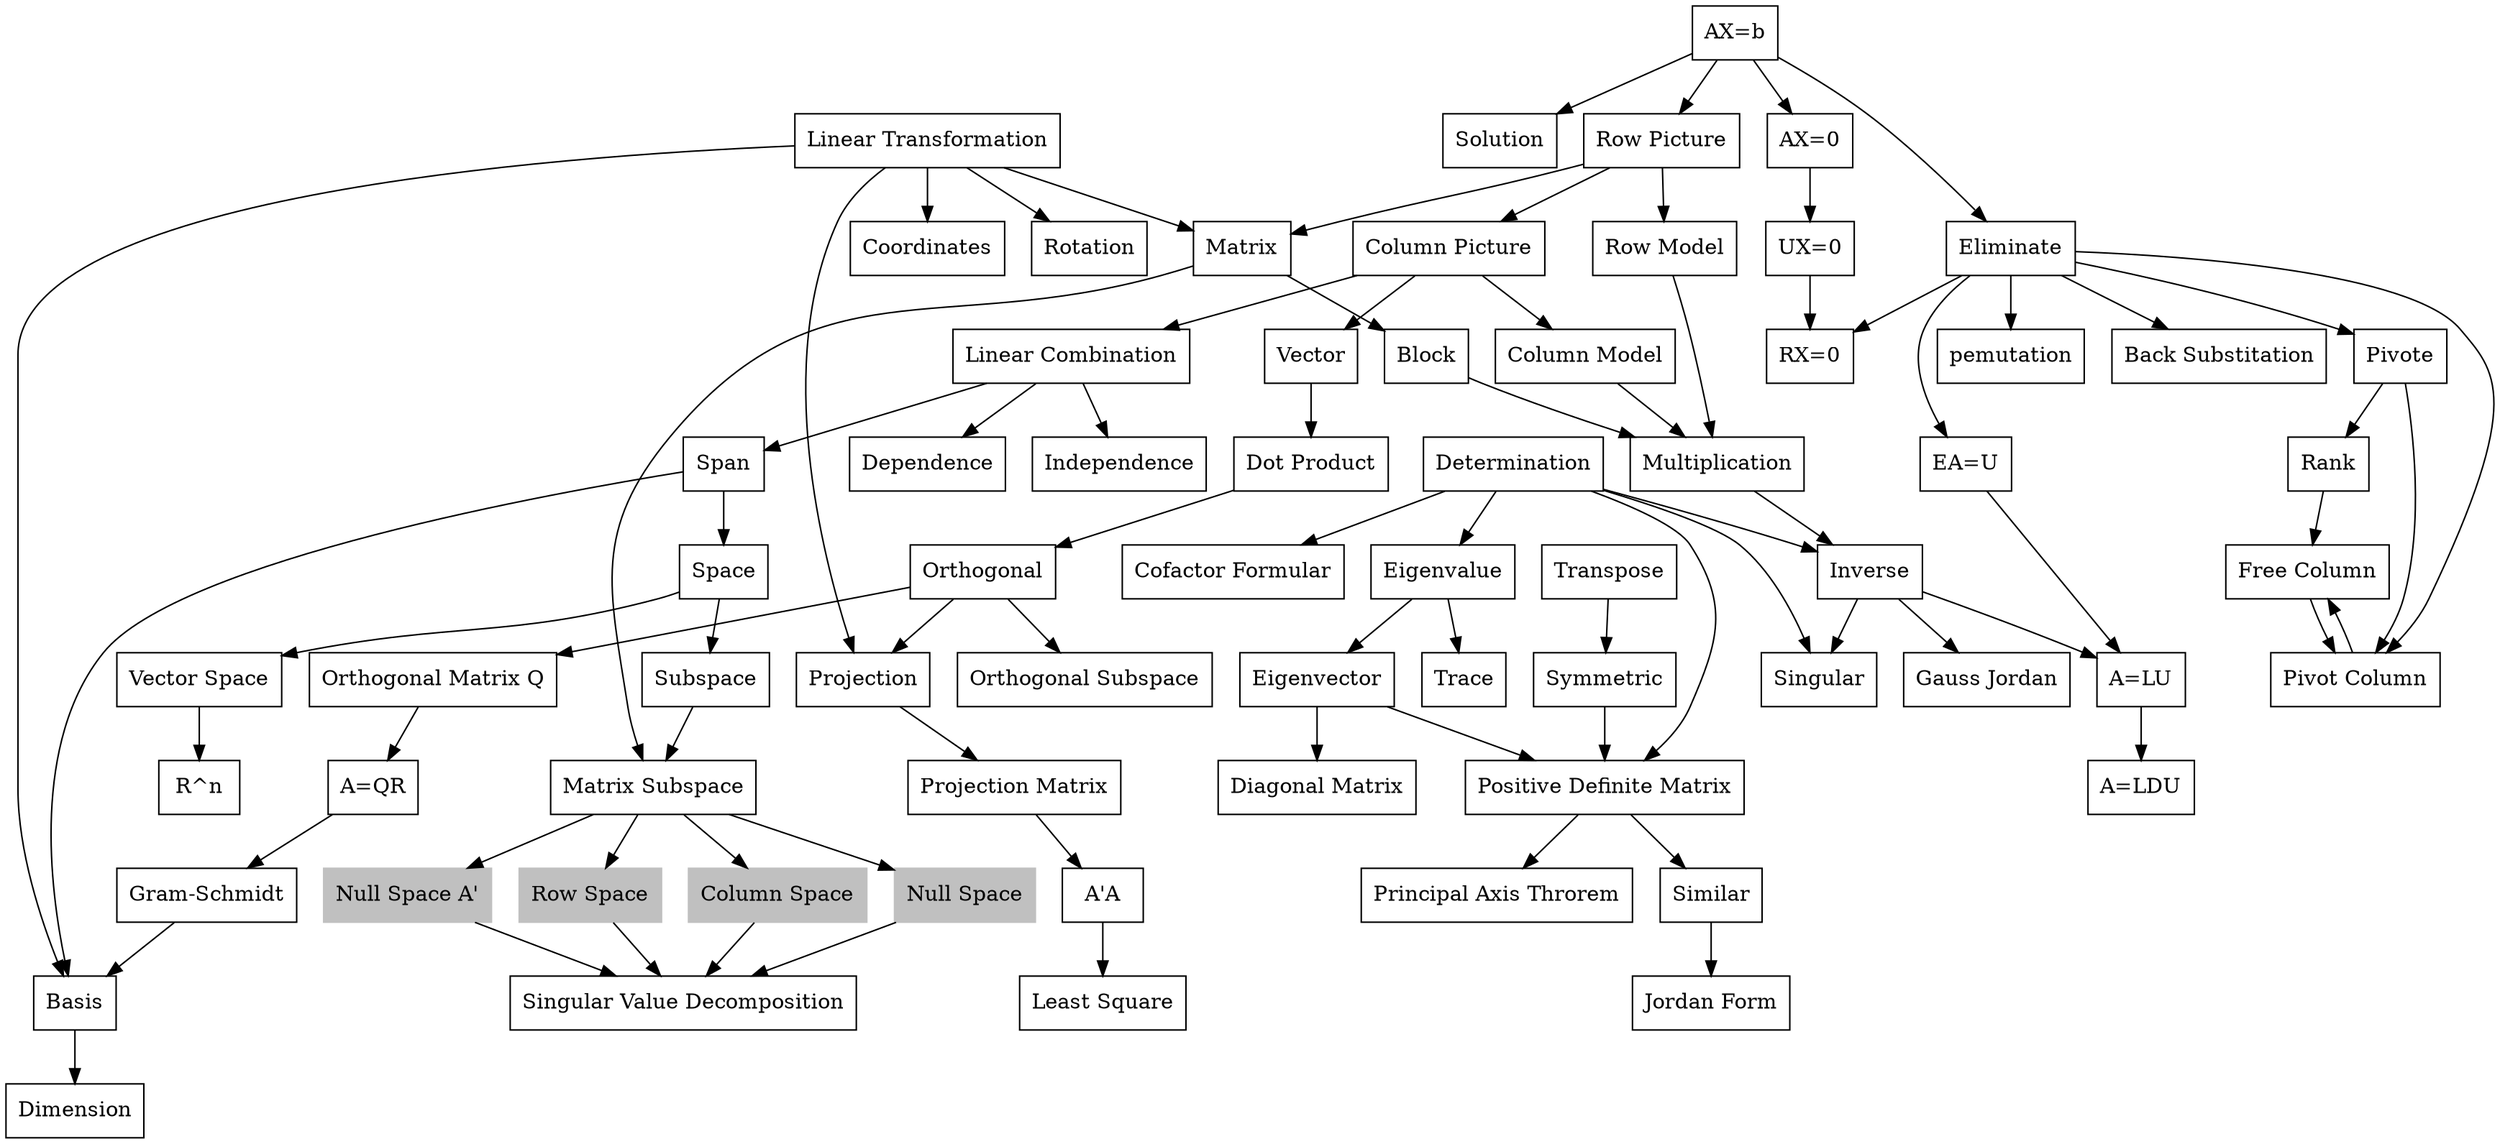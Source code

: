 //linear algebra key words
//graph
digraph{
	dpi = 320;
	node[shape=box]
	//lecture 1

	linear_combination[label="Linear Combination"];
	row_picture[label="Row Picture"];
	column_picture[label="Column Picture"];
	matrix[label="Matrix"];
	//lecture 2
	eliminate[label="Eliminate"];
	pivote[label="Pivote"];
	pemutation[label="pemutation"];
	back_substitation[label="Back Substitation"];
	ea_equ_u[label="EA=U"];
	//lecture 3
	column_model[label="Column Model"];
	row_model[label="Row Model"];
	block[label="Block"];
	multiplication[label="Multiplication"]
	inverse[label="Inverse"];
	singular[label="Singular"];
	Gauss_Jordan[label="Gauss Jordan"];
	//lecture 4
	a_equ_lu[label="A=LU"];
	a_equ_ldu[label="A=LDU"];
	//lecture 5
	transpose[label="Transpose"];
	symmetric[label="Symmetric"];
	r_n[label="R^n"];
	space[label="Space"];
	subspace[label="Subspace"];
	vector_space[label="Vector Space"];
	//lecture 6
	//lecture 7
	rank_[label="Rank"];
	pivot_column[label="Pivot Column"];
	free_column[label="Free Column"];
	ax_equ_0[label="AX=0"];
	ux_equ_0[label="UX=0"];
	rx_equ_0[label="RX=0"];
	//lecture 8
	ax_equ_b[label="AX=b"];
	solution[label="Solution"];
	//lecture 9
	dependence[label="Dependence"];
	independence[label="Independence"];
	span[label="Span"];
	basis[label="Basis"];
	dimension[label="Dimension"];
	//lecture 10
	matrix_subspace[label="Matrix Subspace"];
	subgraph matrix_sub_space{
		node[shape=box,style=filled,color=gray]
		color=red;
		
		row_space[label="Row Space"];
		column_space[label="Column Space"];
		null_space[label="Null Space"];
		null_space_a_t[label="Null Space A\'"];
		matrix_subspace->row_space;
		matrix_subspace->null_space_a_t;
		matrix_subspace->column_space;
		matrix_subspace->null_space;
	}
	//lecture 14
	vector[label="Vector"];
	orthogonal[label="Orthogonal"];
	orthogonal_subspace[label="Orthogonal Subspace"];
	dot_product[label="Dot Product"];
	//lecture 15
	projection[label="Projection"];
	projection_matrix[label="Projection Matrix"];
	least_square[label="Least Square"];
	a_t_a[label="A\'A"];
	//lecture 17
	orthogonal_matrix_q[label="Orthogonal Matrix Q"];
	a_equ_q_r[label="A=QR"];
	gram_schmidt[label="Gram-Schmidt"];
	//lecture 18
	determination[label="Determination"];
	cofactor_formular[label="Cofactor Formular"];
	//lecture 20
	//lecture 21 
	eigenvalue[label="Eigenvalue"];
	eigenvector[label="Eigenvector"];
	trace[label="Trace"];
	diagonal_matrix[label="Diagonal Matrix"];
	//lecture 23
	//lecture 24
	//lecture 25
	positive_definite_matrix[label="Positive Definite Matrix"];
	//lecture 26
	//lecture 27
	principal_axis_theorem[label="Principal Axis Throrem"];
	//lecture 28
	similar[label="Similar"];
	Jordan_Form[label="Jordan Form"];
	//lecture 29
	singular_value_decomposition[label="Singular Value Decomposition"];
	//lecture 30
	linear_transformation[label="Linear Transformation"];
	coordinates[label="Coordinates"];
	rotation[label="Rotation"];



	edge[]
	//lecture 1
	ax_equ_b->row_picture;
	row_picture->column_picture->linear_combination;
	row_picture->matrix;
	//lecture 2
	ax_equ_b->eliminate;
	eliminate->pivote;
	eliminate->pemutation;
	eliminate->ea_equ_u;
	eliminate->back_substitation;
	column_picture->column_model;
	row_picture->row_model;

	//lecture 3
	column_model->multiplication;
	row_model->multiplication;
	matrix->block->multiplication;
	multiplication->inverse;
	inverse->singular;
	inverse->Gauss_Jordan;
	//lecture 4
	inverse->a_equ_lu;
	ea_equ_u->a_equ_lu->a_equ_ldu;
	//lecture 5
	transpose->symmetric;
	space->vector_space->r_n;
	space->subspace;
	//lecture 6
	//lecture 7
	pivote->rank_->free_column;
	pivote->pivot_column;
	eliminate->pivot_column->free_column;
	free_column->pivot_column;
	eliminate->rx_equ_0;
	ax_equ_0->ux_equ_0->rx_equ_0;

	//lecture 8
	ax_equ_b->ax_equ_0;
	ax_equ_b->solution;
	//lecture 9
	linear_combination->dependence;
	linear_combination->independence;
	linear_combination->span->basis->dimension;
	span->space;
	//lecture 10
	subspace->matrix_subspace;
	matrix->matrix_subspace;
	

	
		
	//lecture 14
	column_picture->vector->dot_product->orthogonal->orthogonal_subspace;

	//lecture 15
	orthogonal->projection->projection_matrix->a_t_a->least_square;
	//lecture 17
	orthogonal->orthogonal_matrix_q->a_equ_q_r->gram_schmidt->basis;

	//lecture 18
	determination->cofactor_formular;

	//lecture 20
	determination->singular;
	determination->inverse;
	//lecture 21 
	determination->eigenvalue->eigenvector;
	eigenvalue->trace;
	//lecture 22
	eigenvector->diagonal_matrix
	//lecture 23
	//lecture 24
	//lecture 25
	symmetric->positive_definite_matrix;
	determination->positive_definite_matrix;
	eigenvector->positive_definite_matrix;
	//lecture 26
	//lecture 27
	positive_definite_matrix->principal_axis_theorem;
	//lecture 28
	positive_definite_matrix->similar->Jordan_Form;
	//lecture 29
	row_space->singular_value_decomposition;
	column_space->singular_value_decomposition;
	null_space->singular_value_decomposition;
	null_space_a_t->singular_value_decomposition;
	//lecture 30
	linear_transformation->matrix;
	linear_transformation->coordinates;
	linear_transformation->projection;
	linear_transformation->rotation;
	linear_transformation->basis;
}
